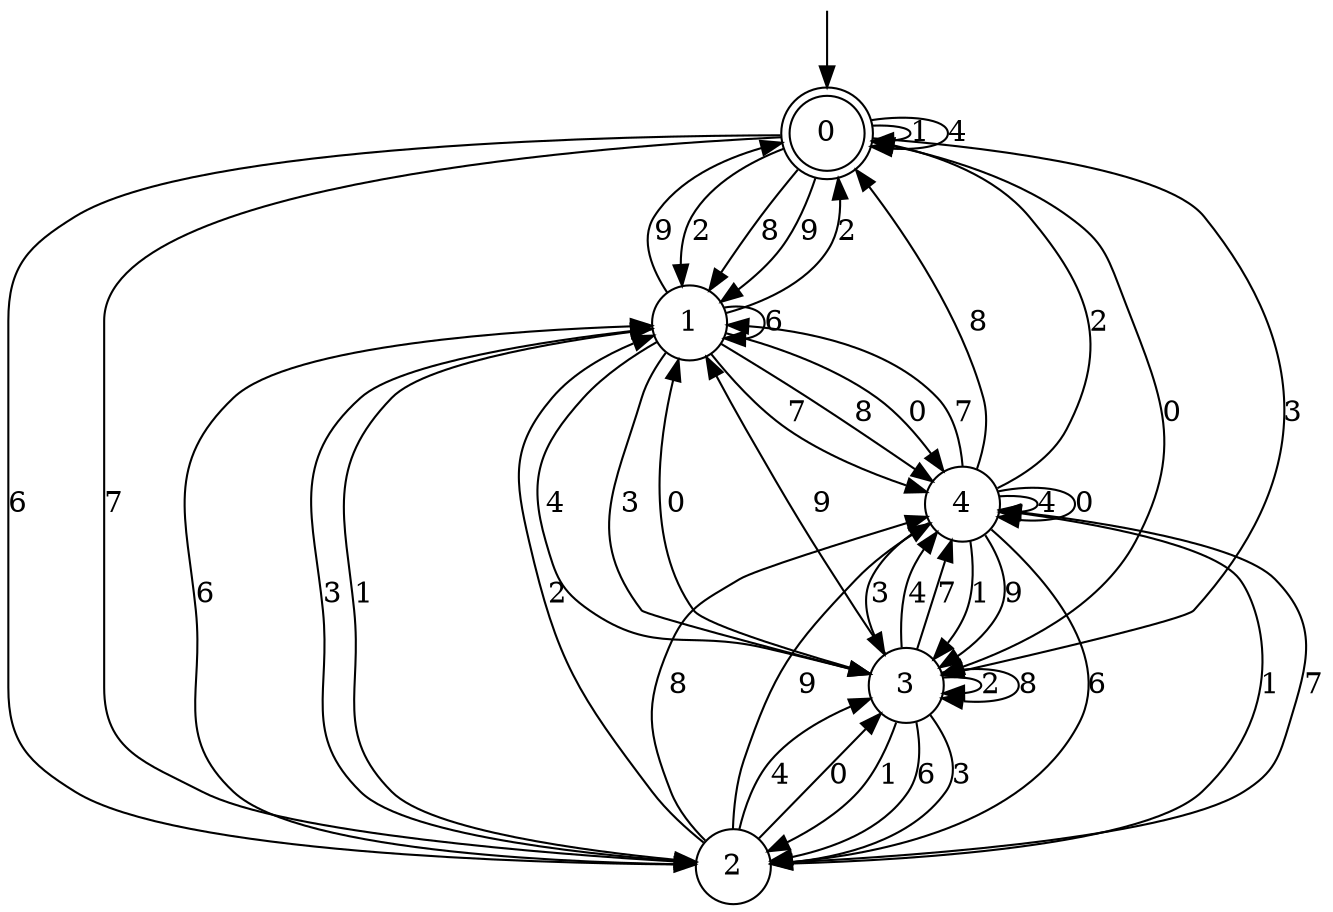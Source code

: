 digraph g {

	s0 [shape="doublecircle" label="0"];
	s1 [shape="circle" label="1"];
	s2 [shape="circle" label="2"];
	s3 [shape="circle" label="3"];
	s4 [shape="circle" label="4"];
	s0 -> s0 [label="1"];
	s0 -> s1 [label="2"];
	s0 -> s2 [label="6"];
	s0 -> s0 [label="4"];
	s0 -> s2 [label="7"];
	s0 -> s3 [label="3"];
	s0 -> s1 [label="8"];
	s0 -> s3 [label="0"];
	s0 -> s1 [label="9"];
	s1 -> s2 [label="1"];
	s1 -> s0 [label="2"];
	s1 -> s1 [label="6"];
	s1 -> s3 [label="4"];
	s1 -> s4 [label="7"];
	s1 -> s3 [label="3"];
	s1 -> s4 [label="8"];
	s1 -> s4 [label="0"];
	s1 -> s0 [label="9"];
	s2 -> s4 [label="1"];
	s2 -> s1 [label="2"];
	s2 -> s1 [label="6"];
	s2 -> s3 [label="4"];
	s2 -> s4 [label="7"];
	s2 -> s1 [label="3"];
	s2 -> s4 [label="8"];
	s2 -> s3 [label="0"];
	s2 -> s4 [label="9"];
	s3 -> s2 [label="1"];
	s3 -> s3 [label="2"];
	s3 -> s2 [label="6"];
	s3 -> s4 [label="4"];
	s3 -> s4 [label="7"];
	s3 -> s2 [label="3"];
	s3 -> s3 [label="8"];
	s3 -> s1 [label="0"];
	s3 -> s1 [label="9"];
	s4 -> s3 [label="1"];
	s4 -> s0 [label="2"];
	s4 -> s2 [label="6"];
	s4 -> s4 [label="4"];
	s4 -> s1 [label="7"];
	s4 -> s3 [label="3"];
	s4 -> s0 [label="8"];
	s4 -> s4 [label="0"];
	s4 -> s3 [label="9"];

__start0 [label="" shape="none" width="0" height="0"];
__start0 -> s0;

}
